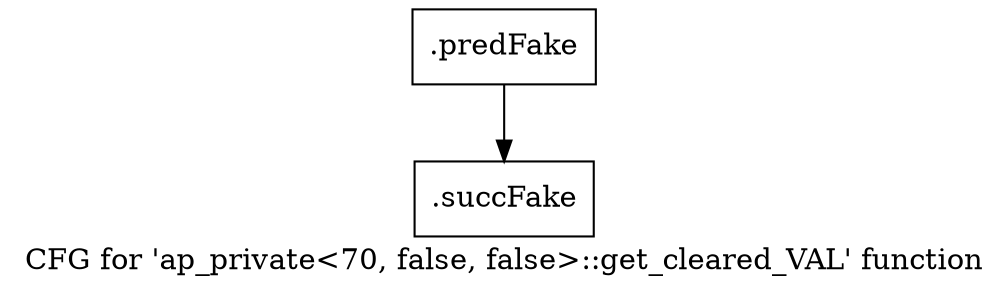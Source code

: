 digraph "CFG for 'ap_private\<70, false, false\>::get_cleared_VAL' function" {
	label="CFG for 'ap_private\<70, false, false\>::get_cleared_VAL' function";

	Node0x5d6c190 [shape=record,filename="",linenumber="",label="{.predFake}"];
	Node0x5d6c190 -> Node0x6281450[ callList="" memoryops="" filename="/mnt/xilinx/Vitis_HLS/2021.2/include/etc/ap_private.h" execusionnum="10"];
	Node0x6281450 [shape=record,filename="/mnt/xilinx/Vitis_HLS/2021.2/include/etc/ap_private.h",linenumber="3296",label="{.succFake}"];
}
